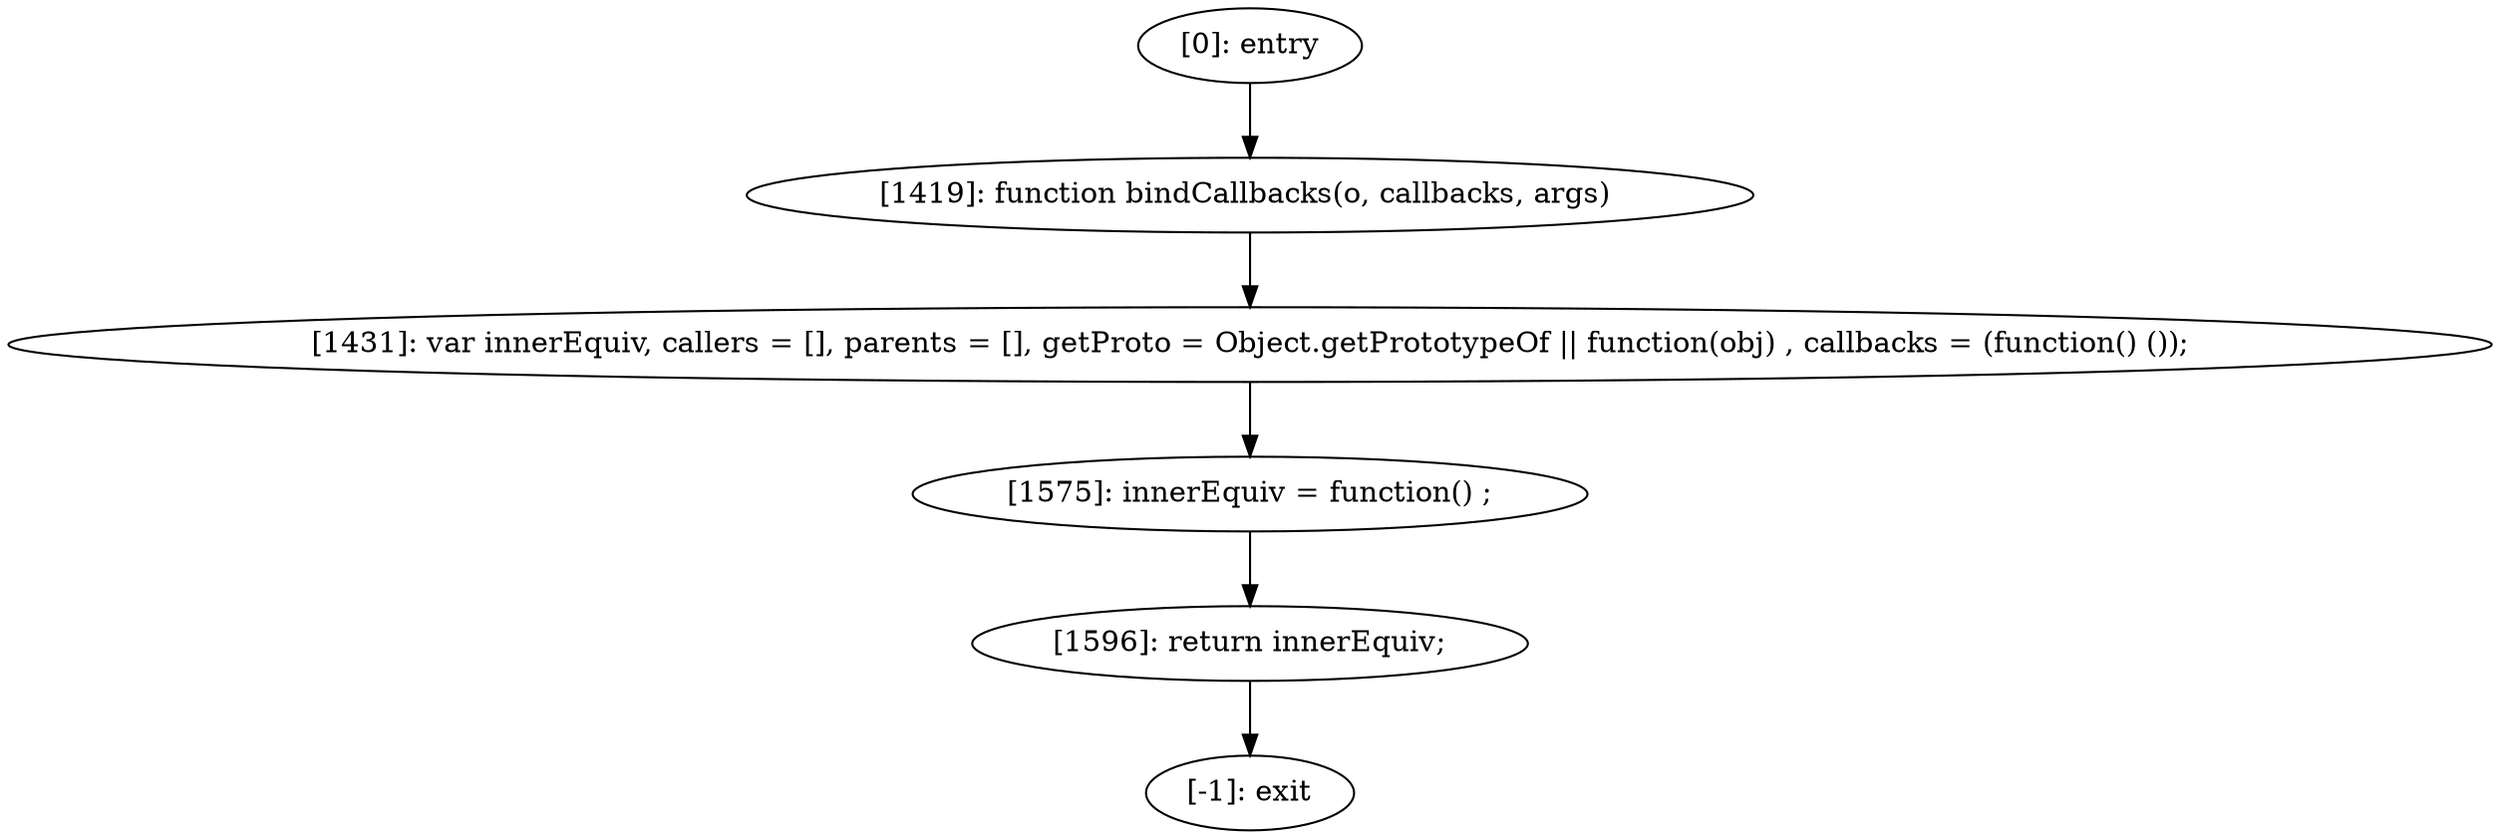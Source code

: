 digraph {
"0" [label="[1575]: innerEquiv = function() ;\n"] 
"1" [label="[1596]: return innerEquiv;\n"] 
"2" [label="[1419]: function bindCallbacks(o, callbacks, args) \n"] 
"3" [label="[1431]: var innerEquiv, callers = [], parents = [], getProto = Object.getPrototypeOf || function(obj) , callbacks = (function() ());\n"] 
"4" [label="[-1]: exit"] 
"5" [label="[0]: entry"] 
"0" -> "1" [label=""] 
"1" -> "4" [label=""] 
"2" -> "3" [label=""] 
"3" -> "0" [label=""] 
"5" -> "2" [label=""] 
}
